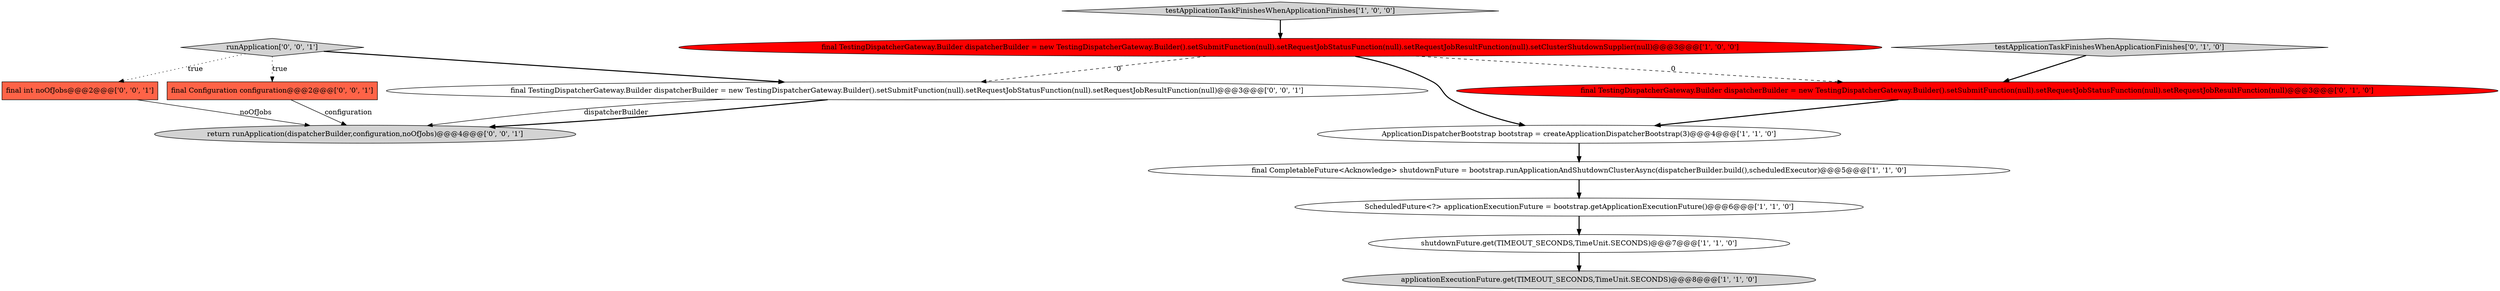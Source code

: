 digraph {
8 [style = filled, label = "final TestingDispatcherGateway.Builder dispatcherBuilder = new TestingDispatcherGateway.Builder().setSubmitFunction(null).setRequestJobStatusFunction(null).setRequestJobResultFunction(null)@@@3@@@['0', '1', '0']", fillcolor = red, shape = ellipse image = "AAA1AAABBB2BBB"];
7 [style = filled, label = "testApplicationTaskFinishesWhenApplicationFinishes['0', '1', '0']", fillcolor = lightgray, shape = diamond image = "AAA0AAABBB2BBB"];
1 [style = filled, label = "final TestingDispatcherGateway.Builder dispatcherBuilder = new TestingDispatcherGateway.Builder().setSubmitFunction(null).setRequestJobStatusFunction(null).setRequestJobResultFunction(null).setClusterShutdownSupplier(null)@@@3@@@['1', '0', '0']", fillcolor = red, shape = ellipse image = "AAA1AAABBB1BBB"];
5 [style = filled, label = "applicationExecutionFuture.get(TIMEOUT_SECONDS,TimeUnit.SECONDS)@@@8@@@['1', '1', '0']", fillcolor = lightgray, shape = ellipse image = "AAA0AAABBB1BBB"];
4 [style = filled, label = "ScheduledFuture<?> applicationExecutionFuture = bootstrap.getApplicationExecutionFuture()@@@6@@@['1', '1', '0']", fillcolor = white, shape = ellipse image = "AAA0AAABBB1BBB"];
3 [style = filled, label = "final CompletableFuture<Acknowledge> shutdownFuture = bootstrap.runApplicationAndShutdownClusterAsync(dispatcherBuilder.build(),scheduledExecutor)@@@5@@@['1', '1', '0']", fillcolor = white, shape = ellipse image = "AAA0AAABBB1BBB"];
11 [style = filled, label = "final Configuration configuration@@@2@@@['0', '0', '1']", fillcolor = tomato, shape = box image = "AAA0AAABBB3BBB"];
9 [style = filled, label = "final int noOfJobs@@@2@@@['0', '0', '1']", fillcolor = tomato, shape = box image = "AAA0AAABBB3BBB"];
2 [style = filled, label = "testApplicationTaskFinishesWhenApplicationFinishes['1', '0', '0']", fillcolor = lightgray, shape = diamond image = "AAA0AAABBB1BBB"];
6 [style = filled, label = "shutdownFuture.get(TIMEOUT_SECONDS,TimeUnit.SECONDS)@@@7@@@['1', '1', '0']", fillcolor = white, shape = ellipse image = "AAA0AAABBB1BBB"];
12 [style = filled, label = "runApplication['0', '0', '1']", fillcolor = lightgray, shape = diamond image = "AAA0AAABBB3BBB"];
0 [style = filled, label = "ApplicationDispatcherBootstrap bootstrap = createApplicationDispatcherBootstrap(3)@@@4@@@['1', '1', '0']", fillcolor = white, shape = ellipse image = "AAA0AAABBB1BBB"];
10 [style = filled, label = "final TestingDispatcherGateway.Builder dispatcherBuilder = new TestingDispatcherGateway.Builder().setSubmitFunction(null).setRequestJobStatusFunction(null).setRequestJobResultFunction(null)@@@3@@@['0', '0', '1']", fillcolor = white, shape = ellipse image = "AAA0AAABBB3BBB"];
13 [style = filled, label = "return runApplication(dispatcherBuilder,configuration,noOfJobs)@@@4@@@['0', '0', '1']", fillcolor = lightgray, shape = ellipse image = "AAA0AAABBB3BBB"];
8->0 [style = bold, label=""];
0->3 [style = bold, label=""];
10->13 [style = solid, label="dispatcherBuilder"];
11->13 [style = solid, label="configuration"];
1->8 [style = dashed, label="0"];
6->5 [style = bold, label=""];
12->10 [style = bold, label=""];
1->0 [style = bold, label=""];
1->10 [style = dashed, label="0"];
10->13 [style = bold, label=""];
7->8 [style = bold, label=""];
4->6 [style = bold, label=""];
3->4 [style = bold, label=""];
9->13 [style = solid, label="noOfJobs"];
2->1 [style = bold, label=""];
12->9 [style = dotted, label="true"];
12->11 [style = dotted, label="true"];
}
